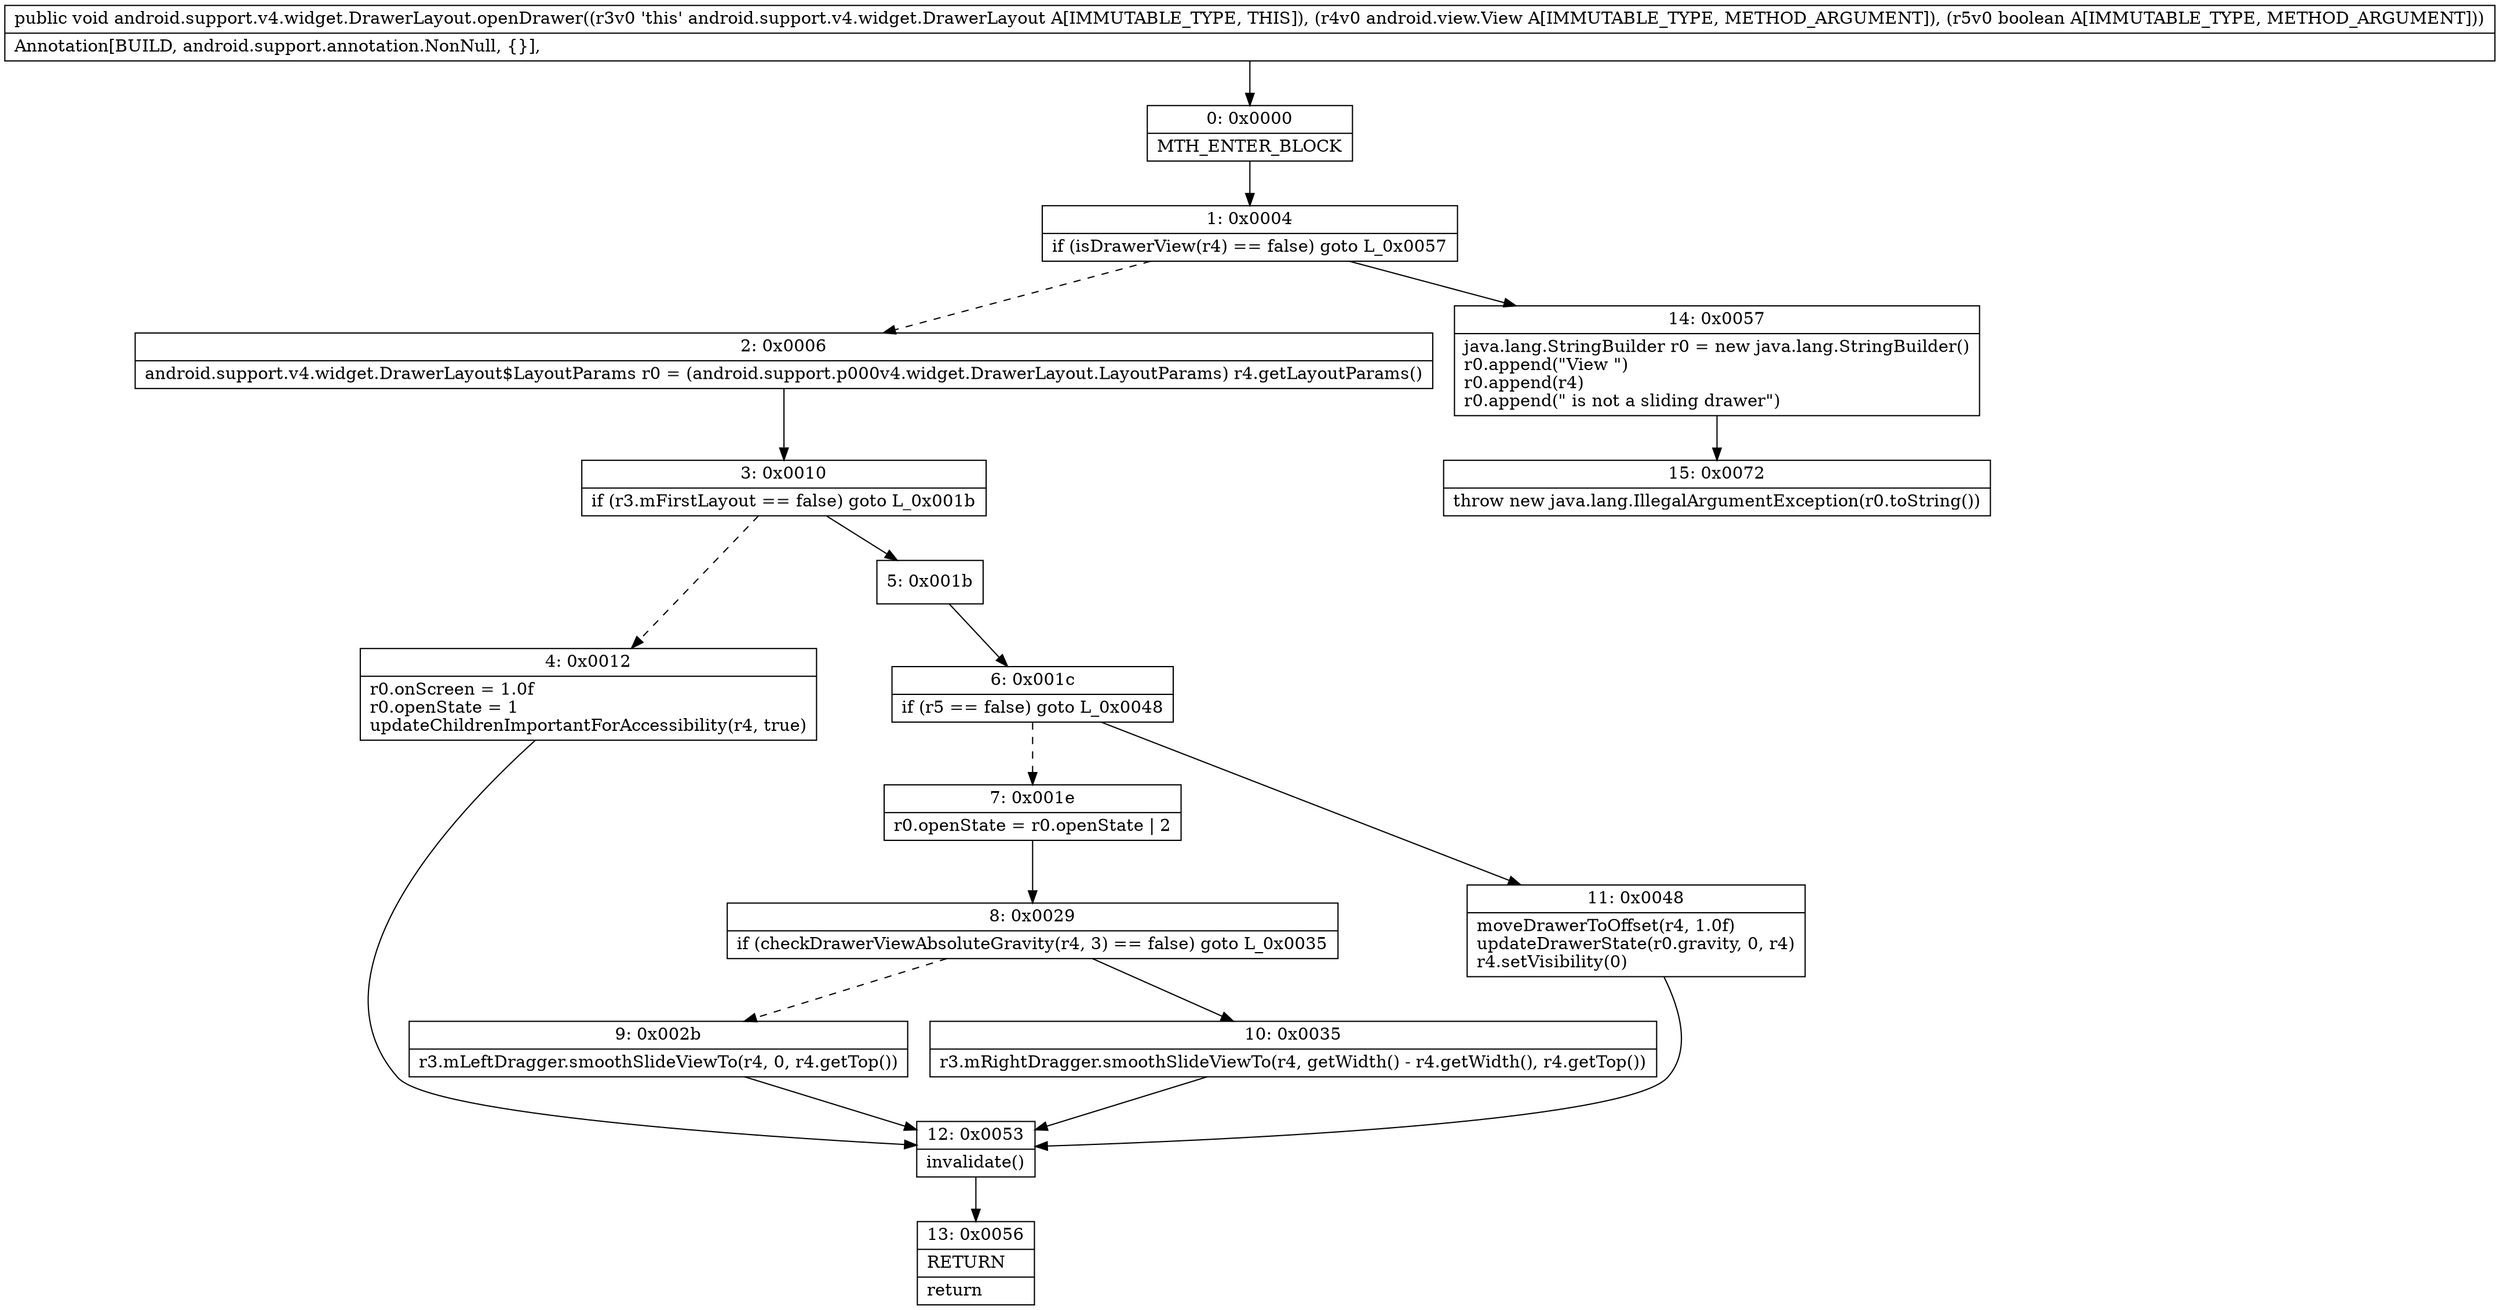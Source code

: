 digraph "CFG forandroid.support.v4.widget.DrawerLayout.openDrawer(Landroid\/view\/View;Z)V" {
Node_0 [shape=record,label="{0\:\ 0x0000|MTH_ENTER_BLOCK\l}"];
Node_1 [shape=record,label="{1\:\ 0x0004|if (isDrawerView(r4) == false) goto L_0x0057\l}"];
Node_2 [shape=record,label="{2\:\ 0x0006|android.support.v4.widget.DrawerLayout$LayoutParams r0 = (android.support.p000v4.widget.DrawerLayout.LayoutParams) r4.getLayoutParams()\l}"];
Node_3 [shape=record,label="{3\:\ 0x0010|if (r3.mFirstLayout == false) goto L_0x001b\l}"];
Node_4 [shape=record,label="{4\:\ 0x0012|r0.onScreen = 1.0f\lr0.openState = 1\lupdateChildrenImportantForAccessibility(r4, true)\l}"];
Node_5 [shape=record,label="{5\:\ 0x001b}"];
Node_6 [shape=record,label="{6\:\ 0x001c|if (r5 == false) goto L_0x0048\l}"];
Node_7 [shape=record,label="{7\:\ 0x001e|r0.openState = r0.openState \| 2\l}"];
Node_8 [shape=record,label="{8\:\ 0x0029|if (checkDrawerViewAbsoluteGravity(r4, 3) == false) goto L_0x0035\l}"];
Node_9 [shape=record,label="{9\:\ 0x002b|r3.mLeftDragger.smoothSlideViewTo(r4, 0, r4.getTop())\l}"];
Node_10 [shape=record,label="{10\:\ 0x0035|r3.mRightDragger.smoothSlideViewTo(r4, getWidth() \- r4.getWidth(), r4.getTop())\l}"];
Node_11 [shape=record,label="{11\:\ 0x0048|moveDrawerToOffset(r4, 1.0f)\lupdateDrawerState(r0.gravity, 0, r4)\lr4.setVisibility(0)\l}"];
Node_12 [shape=record,label="{12\:\ 0x0053|invalidate()\l}"];
Node_13 [shape=record,label="{13\:\ 0x0056|RETURN\l|return\l}"];
Node_14 [shape=record,label="{14\:\ 0x0057|java.lang.StringBuilder r0 = new java.lang.StringBuilder()\lr0.append(\"View \")\lr0.append(r4)\lr0.append(\" is not a sliding drawer\")\l}"];
Node_15 [shape=record,label="{15\:\ 0x0072|throw new java.lang.IllegalArgumentException(r0.toString())\l}"];
MethodNode[shape=record,label="{public void android.support.v4.widget.DrawerLayout.openDrawer((r3v0 'this' android.support.v4.widget.DrawerLayout A[IMMUTABLE_TYPE, THIS]), (r4v0 android.view.View A[IMMUTABLE_TYPE, METHOD_ARGUMENT]), (r5v0 boolean A[IMMUTABLE_TYPE, METHOD_ARGUMENT]))  | Annotation[BUILD, android.support.annotation.NonNull, \{\}], \l}"];
MethodNode -> Node_0;
Node_0 -> Node_1;
Node_1 -> Node_2[style=dashed];
Node_1 -> Node_14;
Node_2 -> Node_3;
Node_3 -> Node_4[style=dashed];
Node_3 -> Node_5;
Node_4 -> Node_12;
Node_5 -> Node_6;
Node_6 -> Node_7[style=dashed];
Node_6 -> Node_11;
Node_7 -> Node_8;
Node_8 -> Node_9[style=dashed];
Node_8 -> Node_10;
Node_9 -> Node_12;
Node_10 -> Node_12;
Node_11 -> Node_12;
Node_12 -> Node_13;
Node_14 -> Node_15;
}

